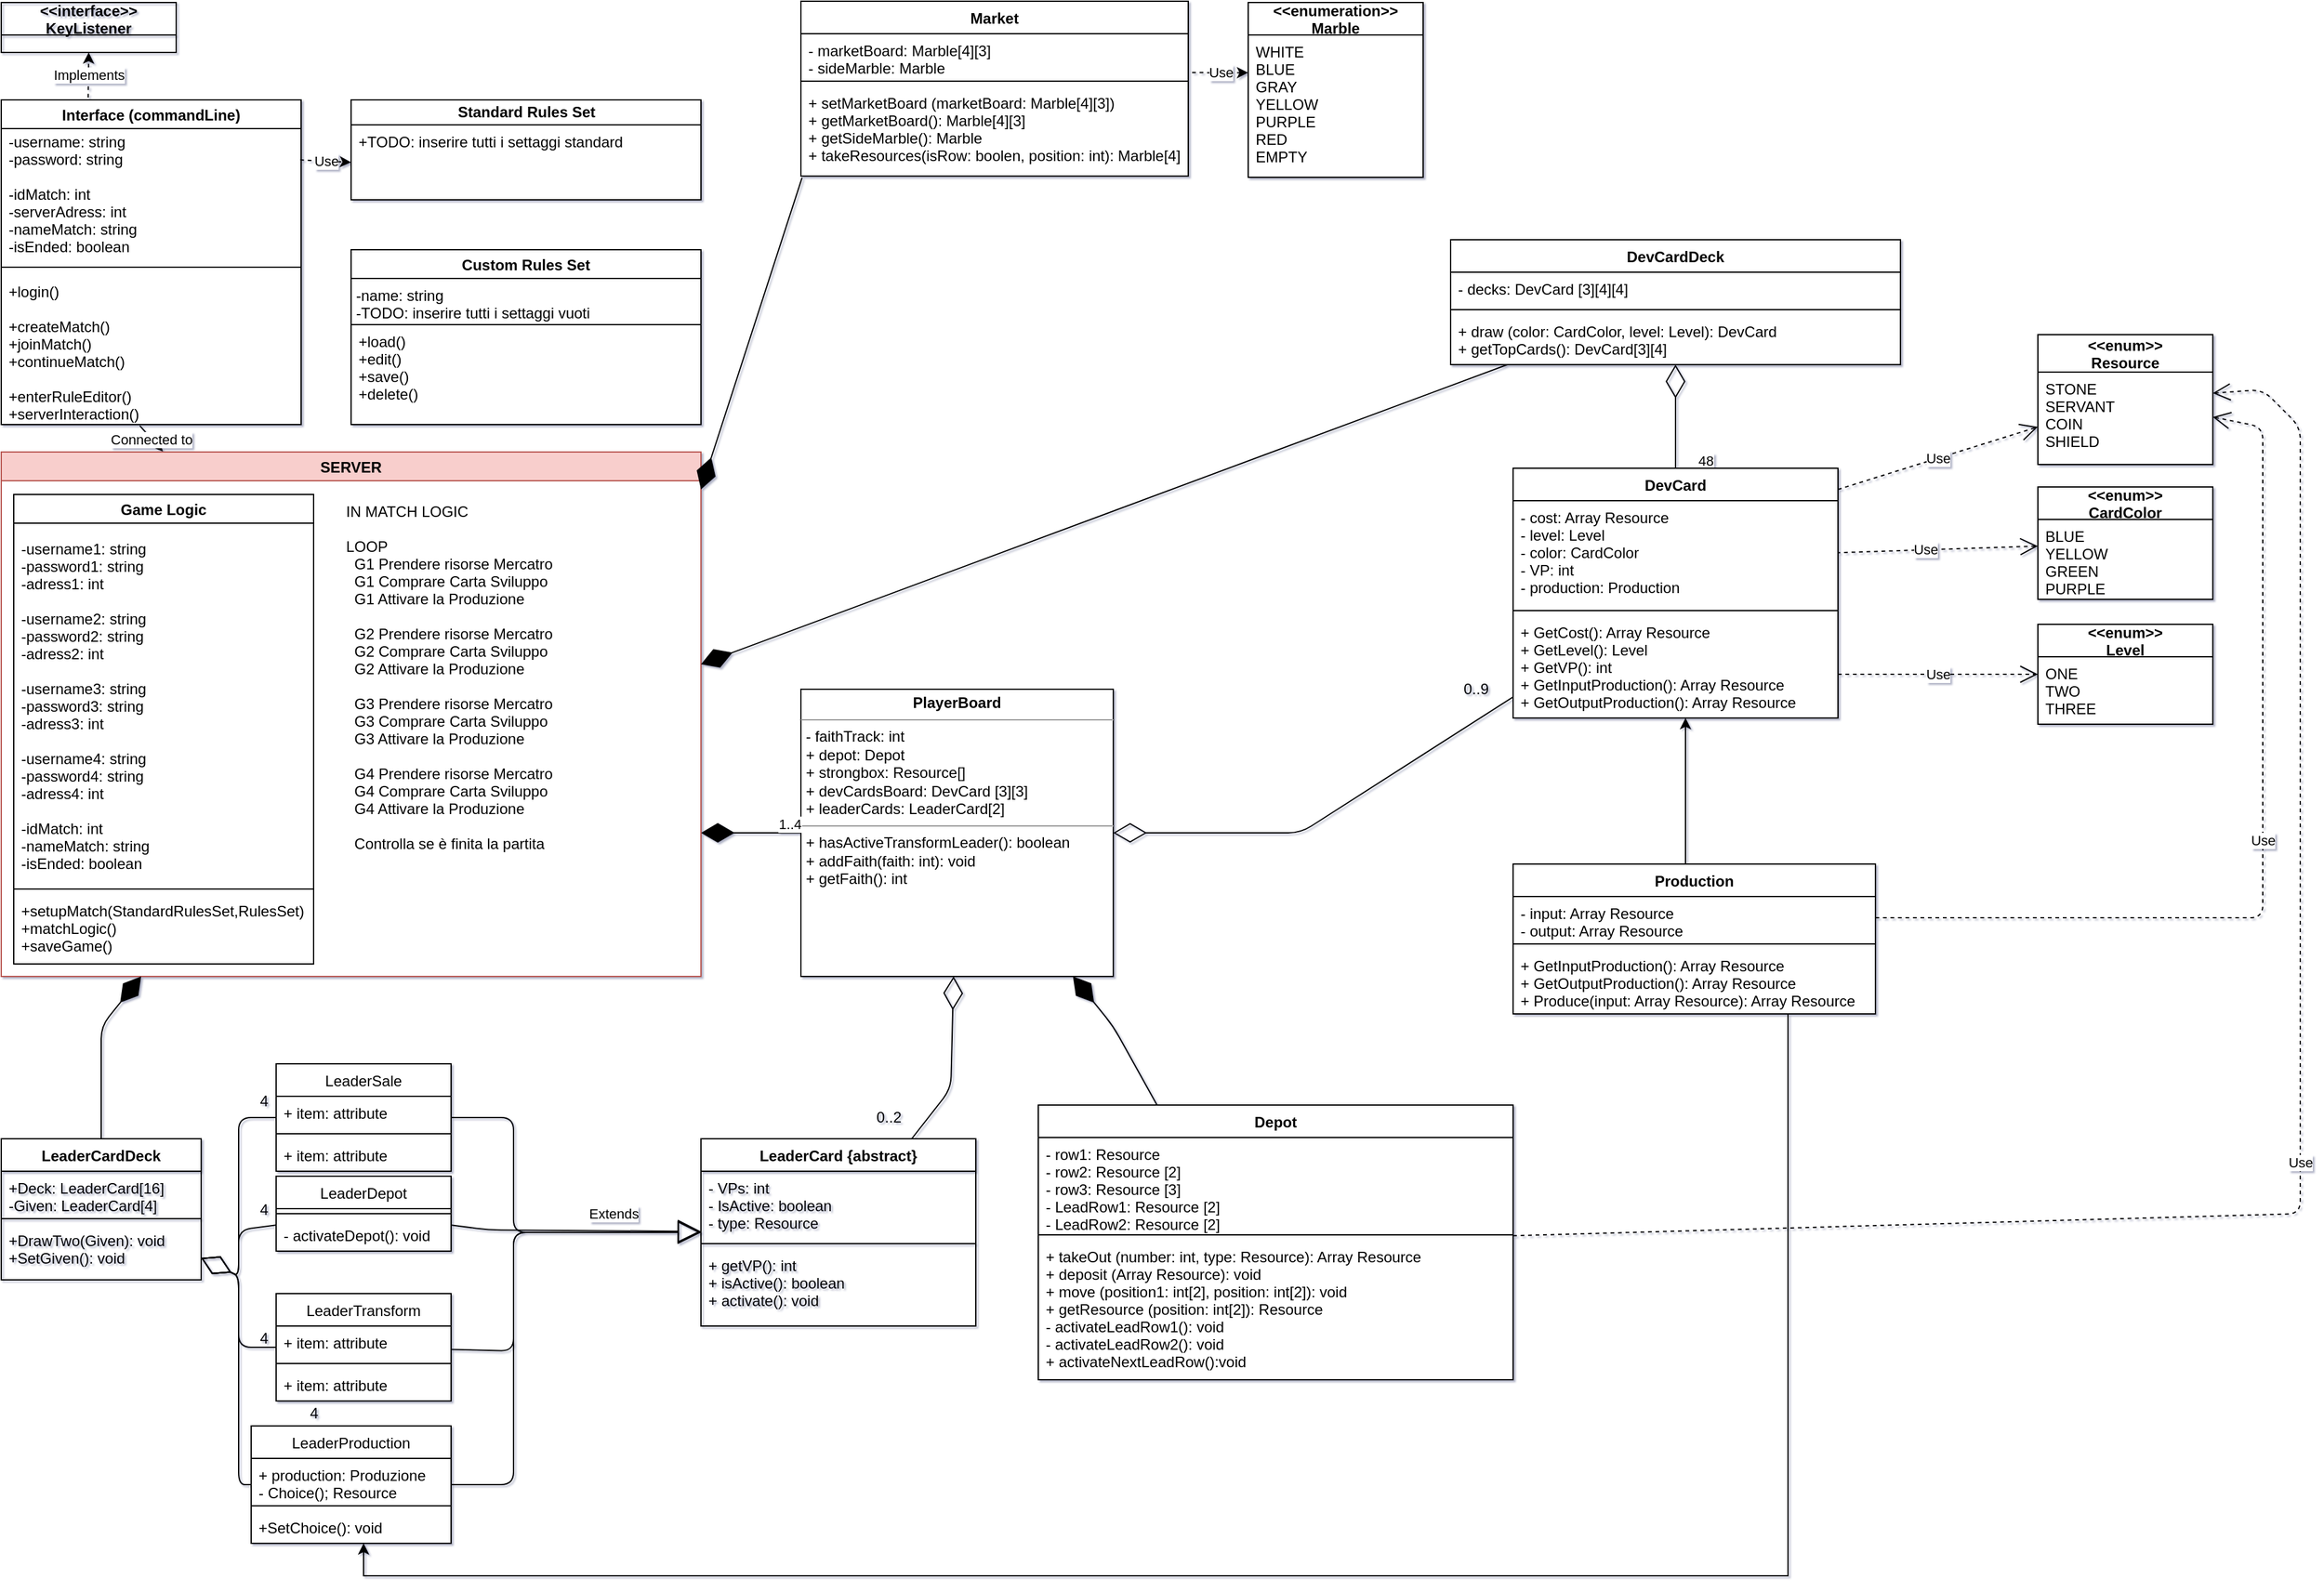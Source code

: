 <mxfile version="14.5.0" type="github">
  <diagram id="C5RBs43oDa-KdzZeNtuy" name="Page-1">
    <mxGraphModel dx="253" dy="762" grid="1" gridSize="10" guides="1" tooltips="1" connect="1" arrows="1" fold="1" page="1" pageScale="1" pageWidth="1169" pageHeight="827" background="#FFFFFF" math="0" shadow="1">
      <root>
        <mxCell id="WIyWlLk6GJQsqaUBKTNV-0" />
        <mxCell id="WIyWlLk6GJQsqaUBKTNV-1" parent="WIyWlLk6GJQsqaUBKTNV-0" />
        <mxCell id="zkfFHV4jXpPFQw0GAbJ--0" value="Market" style="swimlane;fontStyle=1;align=center;verticalAlign=top;childLayout=stackLayout;horizontal=1;startSize=26;horizontalStack=0;resizeParent=1;resizeLast=0;collapsible=1;marginBottom=0;rounded=0;shadow=0;strokeWidth=1;swimlaneFillColor=#ffffff;" parent="WIyWlLk6GJQsqaUBKTNV-1" vertex="1">
          <mxGeometry x="1840" y="39" width="310" height="140" as="geometry">
            <mxRectangle x="220" y="120" width="160" height="26" as="alternateBounds" />
          </mxGeometry>
        </mxCell>
        <mxCell id="zkfFHV4jXpPFQw0GAbJ--1" value="- marketBoard: Marble[4][3]&#xa;- sideMarble: Marble" style="text;align=left;verticalAlign=top;spacingLeft=4;spacingRight=4;overflow=hidden;rotatable=0;points=[[0,0.5],[1,0.5]];portConstraint=eastwest;" parent="zkfFHV4jXpPFQw0GAbJ--0" vertex="1">
          <mxGeometry y="26" width="310" height="34" as="geometry" />
        </mxCell>
        <mxCell id="zkfFHV4jXpPFQw0GAbJ--4" value="" style="line;html=1;strokeWidth=1;align=left;verticalAlign=middle;spacingTop=-1;spacingLeft=3;spacingRight=3;rotatable=0;labelPosition=right;points=[];portConstraint=eastwest;" parent="zkfFHV4jXpPFQw0GAbJ--0" vertex="1">
          <mxGeometry y="60" width="310" height="8" as="geometry" />
        </mxCell>
        <mxCell id="zkfFHV4jXpPFQw0GAbJ--5" value="+ setMarketBoard (marketBoard: Marble[4][3])&#xa;+ getMarketBoard(): Marble[4][3]&#xa;+ getSideMarble(): Marble&#xa;+ takeResources(isRow: boolen, position: int): Marble[4]" style="text;align=left;verticalAlign=top;spacingLeft=4;spacingRight=4;overflow=hidden;rotatable=0;points=[[0,0.5],[1,0.5]];portConstraint=eastwest;" parent="zkfFHV4jXpPFQw0GAbJ--0" vertex="1">
          <mxGeometry y="68" width="310" height="72" as="geometry" />
        </mxCell>
        <mxCell id="3G_JpGnnki6wpbxw6Dh9-0" value="&lt;p style=&quot;margin: 0px ; margin-top: 4px ; text-align: center&quot;&gt;&lt;b&gt;PlayerBoard&lt;/b&gt;&lt;/p&gt;&lt;hr size=&quot;1&quot;&gt;&lt;p style=&quot;margin: 0px ; margin-left: 4px&quot;&gt;- faithTrack: int&lt;/p&gt;&lt;p style=&quot;margin: 0px ; margin-left: 4px&quot;&gt;+ depot: Depot&lt;/p&gt;&lt;p style=&quot;margin: 0px ; margin-left: 4px&quot;&gt;+ strongbox: Resource[]&lt;/p&gt;&lt;p style=&quot;margin: 0px ; margin-left: 4px&quot;&gt;+ devCardsBoard: DevCard [3][3]&lt;/p&gt;&lt;p style=&quot;margin: 0px ; margin-left: 4px&quot;&gt;+ leaderCards: LeaderCard[2]&lt;/p&gt;&lt;hr size=&quot;1&quot;&gt;&lt;p style=&quot;margin: 0px ; margin-left: 4px&quot;&gt;+ hasActiveTransformLeader(): boolean&lt;/p&gt;&lt;p style=&quot;margin: 0px ; margin-left: 4px&quot;&gt;+ addFaith(faith: int): void&lt;br&gt;+ getFaith(): int&lt;/p&gt;" style="verticalAlign=top;align=left;overflow=fill;fontSize=12;fontFamily=Helvetica;html=1;" parent="WIyWlLk6GJQsqaUBKTNV-1" vertex="1">
          <mxGeometry x="1840" y="590" width="250" height="230" as="geometry" />
        </mxCell>
        <mxCell id="35oZMmhd7yD35cJpi1J_-1" value="Standard Rules Set" style="swimlane;html=1;startSize=20;horizontal=1;containerType=tree;newEdgeStyle={&quot;edgeStyle&quot;:&quot;elbowEdgeStyle&quot;,&quot;startArrow&quot;:&quot;none&quot;,&quot;endArrow&quot;:&quot;none&quot;};strokeColor=#000000;swimlaneFillColor=#ffffff;" parent="WIyWlLk6GJQsqaUBKTNV-1" vertex="1">
          <mxGeometry x="1480" y="118" width="280" height="80" as="geometry" />
        </mxCell>
        <mxCell id="s9a0PcFc4wz41X3oclvl-4" value="+TODO: inserire tutti i settaggi standard" style="text;strokeColor=none;fillColor=none;align=left;verticalAlign=top;spacingLeft=4;spacingRight=4;overflow=hidden;rotatable=0;points=[[0,0.5],[1,0.5]];portConstraint=eastwest;" parent="35oZMmhd7yD35cJpi1J_-1" vertex="1">
          <mxGeometry y="20" width="280" height="60" as="geometry" />
        </mxCell>
        <mxCell id="oog7lrOWCa2fzUTYI8c2-10" value="Extends" style="endArrow=block;endSize=16;endFill=0;html=1;" parent="WIyWlLk6GJQsqaUBKTNV-1" source="oog7lrOWCa2fzUTYI8c2-14" target="qD7D_m39awc1MZy7WmdB-0" edge="1">
          <mxGeometry x="0.299" y="14" width="160" relative="1" as="geometry">
            <mxPoint x="1640" y="1025" as="sourcePoint" />
            <mxPoint x="1739.5" y="1070" as="targetPoint" />
            <mxPoint as="offset" />
            <Array as="points">
              <mxPoint x="1590" y="1023" />
            </Array>
          </mxGeometry>
        </mxCell>
        <mxCell id="35oZMmhd7yD35cJpi1J_-7" value="Custom Rules Set" style="swimlane;swimlaneFillColor=#ffffff;startSize=23;swimlaneLine=1;rounded=0;glass=0;sketch=0;perimeterSpacing=1;align=center;" parent="WIyWlLk6GJQsqaUBKTNV-1" vertex="1">
          <mxGeometry x="1480" y="238" width="280" height="140" as="geometry">
            <mxRectangle x="1160" y="280" width="140" height="23" as="alternateBounds" />
          </mxGeometry>
        </mxCell>
        <mxCell id="s9a0PcFc4wz41X3oclvl-5" value="-name: string&lt;br&gt;-TODO: inserire tutti i settaggi vuoti" style="text;align=left;verticalAlign=top;spacingLeft=2;spacingRight=0;overflow=hidden;rotatable=0;points=[[0,0.5],[1,0.5]];portConstraint=eastwest;html=1;whiteSpace=wrap;labelBorderColor=none;labelBackgroundColor=none;textDirection=ltr;labelPosition=center;verticalLabelPosition=middle;shadow=0;" parent="35oZMmhd7yD35cJpi1J_-7" vertex="1">
          <mxGeometry y="23" width="280" height="37" as="geometry" />
        </mxCell>
        <mxCell id="yiOMKS7E3EkovL9F9Eef-10" value="+load()&#xa;+edit()&#xa;+save()&#xa;+delete()" style="text;strokeColor=none;fillColor=none;align=left;verticalAlign=top;spacingLeft=4;spacingRight=4;overflow=hidden;rotatable=0;points=[[0,0.5],[1,0.5]];portConstraint=eastwest;" parent="35oZMmhd7yD35cJpi1J_-7" vertex="1">
          <mxGeometry y="60" width="280" height="70" as="geometry" />
        </mxCell>
        <mxCell id="yiOMKS7E3EkovL9F9Eef-9" value="" style="line;html=1;strokeWidth=1;align=left;verticalAlign=middle;spacingTop=-1;spacingLeft=3;spacingRight=3;rotatable=0;labelPosition=right;points=[];portConstraint=eastwest;" parent="35oZMmhd7yD35cJpi1J_-7" vertex="1">
          <mxGeometry y="56" width="280" height="8" as="geometry" />
        </mxCell>
        <mxCell id="oog7lrOWCa2fzUTYI8c2-11" value="LeaderSale" style="swimlane;fontStyle=0;childLayout=stackLayout;horizontal=1;startSize=26;horizontalStack=0;resizeParent=1;resizeParentMax=0;resizeLast=0;collapsible=1;marginBottom=0;swimlaneFillColor=#ffffff;" parent="WIyWlLk6GJQsqaUBKTNV-1" vertex="1">
          <mxGeometry x="1420" y="890" width="140" height="86" as="geometry" />
        </mxCell>
        <mxCell id="qB0gsq-18giz4WO5CfZz-28" value="+ item: attribute" style="text;strokeColor=none;fillColor=none;align=left;verticalAlign=top;spacingLeft=4;spacingRight=4;overflow=hidden;rotatable=0;points=[[0,0.5],[1,0.5]];portConstraint=eastwest;startSize=26;" parent="oog7lrOWCa2fzUTYI8c2-11" vertex="1">
          <mxGeometry y="26" width="140" height="26" as="geometry" />
        </mxCell>
        <mxCell id="qB0gsq-18giz4WO5CfZz-30" value="" style="line;strokeWidth=1;fillColor=none;align=left;verticalAlign=middle;spacingTop=-1;spacingLeft=3;spacingRight=3;rotatable=0;labelPosition=right;points=[];portConstraint=eastwest;startSize=26;" parent="oog7lrOWCa2fzUTYI8c2-11" vertex="1">
          <mxGeometry y="52" width="140" height="8" as="geometry" />
        </mxCell>
        <mxCell id="qB0gsq-18giz4WO5CfZz-29" value="+ item: attribute" style="text;strokeColor=none;fillColor=none;align=left;verticalAlign=top;spacingLeft=4;spacingRight=4;overflow=hidden;rotatable=0;points=[[0,0.5],[1,0.5]];portConstraint=eastwest;startSize=26;" parent="oog7lrOWCa2fzUTYI8c2-11" vertex="1">
          <mxGeometry y="60" width="140" height="26" as="geometry" />
        </mxCell>
        <mxCell id="6qONtpnG5qTaz_-XZDPJ-0" value="&lt;&lt;enum&gt;&gt;&#xa;Level" style="swimlane;fontStyle=1;childLayout=stackLayout;horizontal=1;startSize=26;horizontalStack=0;resizeParent=1;resizeParentMax=0;resizeLast=0;collapsible=1;marginBottom=0;swimlaneFillColor=#ffffff;" parent="WIyWlLk6GJQsqaUBKTNV-1" vertex="1">
          <mxGeometry x="2830" y="538" width="140" height="80" as="geometry" />
        </mxCell>
        <mxCell id="6qONtpnG5qTaz_-XZDPJ-2" value="ONE&#xa;TWO&#xa;THREE" style="text;strokeColor=none;fillColor=none;align=left;verticalAlign=top;spacingLeft=4;spacingRight=4;overflow=hidden;rotatable=0;points=[[0,0.5],[1,0.5]];portConstraint=eastwest;" parent="6qONtpnG5qTaz_-XZDPJ-0" vertex="1">
          <mxGeometry y="26" width="140" height="54" as="geometry" />
        </mxCell>
        <mxCell id="oog7lrOWCa2fzUTYI8c2-12" value="LeaderProduction" style="swimlane;fontStyle=0;childLayout=stackLayout;horizontal=1;startSize=26;horizontalStack=0;resizeParent=1;resizeParentMax=0;resizeLast=0;collapsible=1;marginBottom=0;swimlaneFillColor=#ffffff;" parent="WIyWlLk6GJQsqaUBKTNV-1" vertex="1">
          <mxGeometry x="1400" y="1180" width="160" height="94" as="geometry" />
        </mxCell>
        <mxCell id="qB0gsq-18giz4WO5CfZz-24" value="+ production: Produzione&#xa;- Choice(); Resource" style="text;strokeColor=none;fillColor=none;align=left;verticalAlign=top;spacingLeft=4;spacingRight=4;overflow=hidden;rotatable=0;points=[[0,0.5],[1,0.5]];portConstraint=eastwest;" parent="oog7lrOWCa2fzUTYI8c2-12" vertex="1">
          <mxGeometry y="26" width="160" height="34" as="geometry" />
        </mxCell>
        <mxCell id="oog7lrOWCa2fzUTYI8c2-26" value="" style="line;strokeWidth=1;fillColor=none;align=left;verticalAlign=middle;spacingTop=-1;spacingLeft=3;spacingRight=3;rotatable=0;labelPosition=right;points=[];portConstraint=eastwest;" parent="oog7lrOWCa2fzUTYI8c2-12" vertex="1">
          <mxGeometry y="60" width="160" height="8" as="geometry" />
        </mxCell>
        <mxCell id="qB0gsq-18giz4WO5CfZz-23" value="+SetChoice(): void" style="text;strokeColor=none;fillColor=none;align=left;verticalAlign=top;spacingLeft=4;spacingRight=4;overflow=hidden;rotatable=0;points=[[0,0.5],[1,0.5]];portConstraint=eastwest;" parent="oog7lrOWCa2fzUTYI8c2-12" vertex="1">
          <mxGeometry y="68" width="160" height="26" as="geometry" />
        </mxCell>
        <mxCell id="6qONtpnG5qTaz_-XZDPJ-4" value="&lt;&lt;enum&gt;&gt;&#xa;CardColor" style="swimlane;fontStyle=1;childLayout=stackLayout;horizontal=1;startSize=26;horizontalStack=0;resizeParent=1;resizeParentMax=0;resizeLast=0;collapsible=1;marginBottom=0;swimlaneFillColor=#ffffff;" parent="WIyWlLk6GJQsqaUBKTNV-1" vertex="1">
          <mxGeometry x="2830" y="428" width="140" height="90" as="geometry" />
        </mxCell>
        <mxCell id="6qONtpnG5qTaz_-XZDPJ-5" value="BLUE&#xa;YELLOW&#xa;GREEN&#xa;PURPLE" style="text;strokeColor=none;fillColor=none;align=left;verticalAlign=top;spacingLeft=4;spacingRight=4;overflow=hidden;rotatable=0;points=[[0,0.5],[1,0.5]];portConstraint=eastwest;" parent="6qONtpnG5qTaz_-XZDPJ-4" vertex="1">
          <mxGeometry y="26" width="140" height="64" as="geometry" />
        </mxCell>
        <mxCell id="oog7lrOWCa2fzUTYI8c2-13" value="LeaderTransform" style="swimlane;fontStyle=0;childLayout=stackLayout;horizontal=1;startSize=26;horizontalStack=0;resizeParent=1;resizeParentMax=0;resizeLast=0;collapsible=1;marginBottom=0;swimlaneFillColor=#ffffff;" parent="WIyWlLk6GJQsqaUBKTNV-1" vertex="1">
          <mxGeometry x="1420" y="1074" width="140" height="86" as="geometry" />
        </mxCell>
        <mxCell id="qB0gsq-18giz4WO5CfZz-35" value="+ item: attribute" style="text;strokeColor=none;fillColor=none;align=left;verticalAlign=top;spacingLeft=4;spacingRight=4;overflow=hidden;rotatable=0;points=[[0,0.5],[1,0.5]];portConstraint=eastwest;startSize=26;" parent="oog7lrOWCa2fzUTYI8c2-13" vertex="1">
          <mxGeometry y="26" width="140" height="26" as="geometry" />
        </mxCell>
        <mxCell id="qB0gsq-18giz4WO5CfZz-32" value="" style="line;strokeWidth=1;fillColor=none;align=left;verticalAlign=middle;spacingTop=-1;spacingLeft=3;spacingRight=3;rotatable=0;labelPosition=right;points=[];portConstraint=eastwest;startSize=26;" parent="oog7lrOWCa2fzUTYI8c2-13" vertex="1">
          <mxGeometry y="52" width="140" height="8" as="geometry" />
        </mxCell>
        <mxCell id="qB0gsq-18giz4WO5CfZz-36" value="+ item: attribute" style="text;strokeColor=none;fillColor=none;align=left;verticalAlign=top;spacingLeft=4;spacingRight=4;overflow=hidden;rotatable=0;points=[[0,0.5],[1,0.5]];portConstraint=eastwest;startSize=26;" parent="oog7lrOWCa2fzUTYI8c2-13" vertex="1">
          <mxGeometry y="60" width="140" height="26" as="geometry" />
        </mxCell>
        <mxCell id="NfzXFvAN2sLwhFyiHCVM-0" value="&lt;&lt;enumeration&gt;&gt;&#xa;Marble" style="swimlane;fontStyle=1;childLayout=stackLayout;horizontal=1;startSize=26;horizontalStack=0;resizeParent=1;resizeParentMax=0;resizeLast=0;collapsible=1;marginBottom=0;swimlaneFillColor=#ffffff;" parent="WIyWlLk6GJQsqaUBKTNV-1" vertex="1">
          <mxGeometry x="2198" y="40" width="140" height="140" as="geometry" />
        </mxCell>
        <mxCell id="NfzXFvAN2sLwhFyiHCVM-3" value="WHITE&#xa;BLUE&#xa;GRAY&#xa;YELLOW&#xa;PURPLE&#xa;RED&#xa;EMPTY" style="text;strokeColor=none;fillColor=none;align=left;verticalAlign=top;spacingLeft=4;spacingRight=4;overflow=hidden;rotatable=0;points=[[0,0.5],[1,0.5]];portConstraint=eastwest;" parent="NfzXFvAN2sLwhFyiHCVM-0" vertex="1">
          <mxGeometry y="26" width="140" height="114" as="geometry" />
        </mxCell>
        <mxCell id="35oZMmhd7yD35cJpi1J_-8" value="Interface (commandLine)" style="swimlane;strokeColor=#000000;swimlaneFillColor=#ffffff;" parent="WIyWlLk6GJQsqaUBKTNV-1" vertex="1">
          <mxGeometry x="1200" y="118" width="240" height="260" as="geometry" />
        </mxCell>
        <mxCell id="s9a0PcFc4wz41X3oclvl-0" value="+login()&#xa;&#xa;+createMatch()&#xa;+joinMatch()&#xa;+continueMatch()&#xa;&#xa;+enterRuleEditor()&#xa;+serverInteraction()" style="text;strokeColor=none;fillColor=none;align=left;verticalAlign=top;spacingLeft=4;spacingRight=4;overflow=hidden;rotatable=0;points=[[0,0.5],[1,0.5]];portConstraint=eastwest;" parent="35oZMmhd7yD35cJpi1J_-8" vertex="1">
          <mxGeometry y="140" width="240" height="120" as="geometry" />
        </mxCell>
        <mxCell id="s9a0PcFc4wz41X3oclvl-2" value="-username: string&#xa;-password: string&#xa;&#xa;-idMatch: int&#xa;-serverAdress: int&#xa;-nameMatch: string&#xa;-isEnded: boolean" style="text;strokeColor=none;fillColor=none;align=left;verticalAlign=top;spacingLeft=4;spacingRight=4;overflow=hidden;rotatable=0;points=[[0,0.5],[1,0.5]];portConstraint=eastwest;" parent="35oZMmhd7yD35cJpi1J_-8" vertex="1">
          <mxGeometry y="20" width="240" height="110" as="geometry" />
        </mxCell>
        <mxCell id="yiOMKS7E3EkovL9F9Eef-12" value="" style="line;html=1;strokeWidth=1;align=left;verticalAlign=middle;spacingTop=-1;spacingLeft=3;spacingRight=3;rotatable=0;labelPosition=right;points=[];portConstraint=eastwest;" parent="35oZMmhd7yD35cJpi1J_-8" vertex="1">
          <mxGeometry y="130" width="240" height="8" as="geometry" />
        </mxCell>
        <mxCell id="oog7lrOWCa2fzUTYI8c2-14" value="LeaderDepot" style="swimlane;fontStyle=0;childLayout=stackLayout;horizontal=1;startSize=26;horizontalStack=0;resizeParent=1;resizeParentMax=0;resizeLast=0;collapsible=1;marginBottom=0;swimlaneFillColor=#ffffff;" parent="WIyWlLk6GJQsqaUBKTNV-1" vertex="1">
          <mxGeometry x="1420" y="980" width="140" height="60" as="geometry" />
        </mxCell>
        <mxCell id="qB0gsq-18giz4WO5CfZz-31" value="" style="line;strokeWidth=1;fillColor=none;align=left;verticalAlign=middle;spacingTop=-1;spacingLeft=3;spacingRight=3;rotatable=0;labelPosition=right;points=[];portConstraint=eastwest;startSize=26;" parent="oog7lrOWCa2fzUTYI8c2-14" vertex="1">
          <mxGeometry y="26" width="140" height="8" as="geometry" />
        </mxCell>
        <mxCell id="qB0gsq-18giz4WO5CfZz-33" value="- activateDepot(): void" style="text;strokeColor=none;fillColor=none;align=left;verticalAlign=top;spacingLeft=4;spacingRight=4;overflow=hidden;rotatable=0;points=[[0,0.5],[1,0.5]];portConstraint=eastwest;startSize=26;" parent="oog7lrOWCa2fzUTYI8c2-14" vertex="1">
          <mxGeometry y="34" width="140" height="26" as="geometry" />
        </mxCell>
        <mxCell id="SAUgXPHbTDug8tTQSV8n-4" style="edgeStyle=orthogonalEdgeStyle;rounded=0;orthogonalLoop=1;jettySize=auto;html=1;" parent="WIyWlLk6GJQsqaUBKTNV-1" source="6qONtpnG5qTaz_-XZDPJ-6" target="oog7lrOWCa2fzUTYI8c2-12" edge="1">
          <mxGeometry relative="1" as="geometry">
            <mxPoint x="1480" y="1300" as="targetPoint" />
            <Array as="points">
              <mxPoint x="2630" y="1300" />
              <mxPoint x="1490" y="1300" />
            </Array>
          </mxGeometry>
        </mxCell>
        <mxCell id="6qONtpnG5qTaz_-XZDPJ-6" value="Production" style="swimlane;fontStyle=1;align=center;verticalAlign=top;childLayout=stackLayout;horizontal=1;startSize=26;horizontalStack=0;resizeParent=1;resizeParentMax=0;resizeLast=0;collapsible=1;marginBottom=0;swimlaneFillColor=#ffffff;" parent="WIyWlLk6GJQsqaUBKTNV-1" vertex="1">
          <mxGeometry x="2410" y="730" width="290" height="120" as="geometry" />
        </mxCell>
        <mxCell id="6qONtpnG5qTaz_-XZDPJ-7" value="- input: Array Resource&#xa;- output: Array Resource" style="text;strokeColor=none;fillColor=none;align=left;verticalAlign=top;spacingLeft=4;spacingRight=4;overflow=hidden;rotatable=0;points=[[0,0.5],[1,0.5]];portConstraint=eastwest;" parent="6qONtpnG5qTaz_-XZDPJ-6" vertex="1">
          <mxGeometry y="26" width="290" height="34" as="geometry" />
        </mxCell>
        <mxCell id="6qONtpnG5qTaz_-XZDPJ-8" value="" style="line;strokeWidth=1;fillColor=none;align=left;verticalAlign=middle;spacingTop=-1;spacingLeft=3;spacingRight=3;rotatable=0;labelPosition=right;points=[];portConstraint=eastwest;" parent="6qONtpnG5qTaz_-XZDPJ-6" vertex="1">
          <mxGeometry y="60" width="290" height="8" as="geometry" />
        </mxCell>
        <mxCell id="6qONtpnG5qTaz_-XZDPJ-9" value="+ GetInputProduction(): Array Resource&#xa;+ GetOutputProduction(): Array Resource&#xa;+ Produce(input: Array Resource): Array Resource" style="text;strokeColor=none;fillColor=none;align=left;verticalAlign=top;spacingLeft=4;spacingRight=4;overflow=hidden;rotatable=0;points=[[0,0.5],[1,0.5]];portConstraint=eastwest;" parent="6qONtpnG5qTaz_-XZDPJ-6" vertex="1">
          <mxGeometry y="68" width="290" height="52" as="geometry" />
        </mxCell>
        <mxCell id="kXcpg0YlyU-LXUACbQBH-1" value="&lt;&lt;enum&gt;&gt;&#xa;Resource" style="swimlane;fontStyle=1;childLayout=stackLayout;horizontal=1;startSize=30;horizontalStack=0;resizeParent=1;resizeParentMax=0;resizeLast=0;collapsible=1;marginBottom=0;swimlaneFillColor=#ffffff;" parent="WIyWlLk6GJQsqaUBKTNV-1" vertex="1">
          <mxGeometry x="2830" y="306" width="140" height="104" as="geometry" />
        </mxCell>
        <mxCell id="kXcpg0YlyU-LXUACbQBH-4" value="STONE&#xa;SERVANT&#xa;COIN&#xa;SHIELD" style="text;strokeColor=none;fillColor=none;align=left;verticalAlign=top;spacingLeft=4;spacingRight=4;overflow=hidden;rotatable=0;points=[[0,0.5],[1,0.5]];portConstraint=eastwest;" parent="kXcpg0YlyU-LXUACbQBH-1" vertex="1">
          <mxGeometry y="30" width="140" height="74" as="geometry" />
        </mxCell>
        <mxCell id="5tt3_I8p8CxLFxKSJom4-4" value="DevCardDeck" style="swimlane;fontStyle=1;align=center;verticalAlign=top;childLayout=stackLayout;horizontal=1;startSize=26;horizontalStack=0;resizeParent=1;resizeParentMax=0;resizeLast=0;collapsible=1;marginBottom=0;swimlaneFillColor=#ffffff;" parent="WIyWlLk6GJQsqaUBKTNV-1" vertex="1">
          <mxGeometry x="2360" y="230" width="360" height="100" as="geometry" />
        </mxCell>
        <mxCell id="5tt3_I8p8CxLFxKSJom4-5" value="- decks: DevCard [3][4][4]" style="text;strokeColor=none;fillColor=none;align=left;verticalAlign=top;spacingLeft=4;spacingRight=4;overflow=hidden;rotatable=0;points=[[0,0.5],[1,0.5]];portConstraint=eastwest;" parent="5tt3_I8p8CxLFxKSJom4-4" vertex="1">
          <mxGeometry y="26" width="360" height="26" as="geometry" />
        </mxCell>
        <mxCell id="5tt3_I8p8CxLFxKSJom4-6" value="" style="line;strokeWidth=1;fillColor=none;align=left;verticalAlign=middle;spacingTop=-1;spacingLeft=3;spacingRight=3;rotatable=0;labelPosition=right;points=[];portConstraint=eastwest;" parent="5tt3_I8p8CxLFxKSJom4-4" vertex="1">
          <mxGeometry y="52" width="360" height="8" as="geometry" />
        </mxCell>
        <mxCell id="5tt3_I8p8CxLFxKSJom4-7" value="+ draw (color: CardColor, level: Level): DevCard&#xa;+ getTopCards(): DevCard[3][4]" style="text;strokeColor=none;fillColor=none;align=left;verticalAlign=top;spacingLeft=4;spacingRight=4;overflow=hidden;rotatable=0;points=[[0,0.5],[1,0.5]];portConstraint=eastwest;" parent="5tt3_I8p8CxLFxKSJom4-4" vertex="1">
          <mxGeometry y="60" width="360" height="40" as="geometry" />
        </mxCell>
        <mxCell id="0VNQlhb-g9pjLVwxSI6Z-0" value="" style="endArrow=diamondThin;endFill=0;endSize=24;html=1;exitX=0.5;exitY=0;exitDx=0;exitDy=0;" parent="WIyWlLk6GJQsqaUBKTNV-1" source="UYXELn-aznjXGJklCHjd-2" target="5tt3_I8p8CxLFxKSJom4-4" edge="1">
          <mxGeometry width="160" relative="1" as="geometry">
            <mxPoint x="2587.644" y="394" as="sourcePoint" />
            <mxPoint x="2030" y="240" as="targetPoint" />
          </mxGeometry>
        </mxCell>
        <mxCell id="PQGHY_DN36D2wZlbmUQ8-0" value="48" style="edgeLabel;html=1;align=center;verticalAlign=middle;resizable=0;points=[];" parent="0VNQlhb-g9pjLVwxSI6Z-0" connectable="0" vertex="1">
          <mxGeometry x="-0.86" y="-1" relative="1" as="geometry">
            <mxPoint x="22.35" as="offset" />
          </mxGeometry>
        </mxCell>
        <mxCell id="0VNQlhb-g9pjLVwxSI6Z-5" value="" style="endArrow=diamondThin;endFill=1;endSize=24;html=1;" parent="WIyWlLk6GJQsqaUBKTNV-1" source="3G_JpGnnki6wpbxw6Dh9-0" edge="1">
          <mxGeometry width="160" relative="1" as="geometry">
            <mxPoint x="2400" y="660" as="sourcePoint" />
            <mxPoint x="1760" y="705" as="targetPoint" />
          </mxGeometry>
        </mxCell>
        <mxCell id="0VNQlhb-g9pjLVwxSI6Z-6" value="1..4" style="edgeLabel;html=1;align=center;verticalAlign=middle;resizable=0;points=[];" parent="0VNQlhb-g9pjLVwxSI6Z-5" connectable="0" vertex="1">
          <mxGeometry x="-0.86" y="3" relative="1" as="geometry">
            <mxPoint x="-4" y="-10.59" as="offset" />
          </mxGeometry>
        </mxCell>
        <mxCell id="yiOMKS7E3EkovL9F9Eef-16" value="&lt;&lt;interface&gt;&gt;&#xa;KeyListener" style="swimlane;fontStyle=1;childLayout=stackLayout;horizontal=1;startSize=26;fillColor=none;horizontalStack=0;resizeParent=1;resizeParentMax=0;resizeLast=0;collapsible=1;marginBottom=0;" parent="WIyWlLk6GJQsqaUBKTNV-1" vertex="1">
          <mxGeometry x="1200" y="40" width="140" height="40" as="geometry" />
        </mxCell>
        <mxCell id="7LExhrsFtb4krhW59dAO-0" value="Depot" style="swimlane;fontStyle=1;align=center;verticalAlign=top;childLayout=stackLayout;horizontal=1;startSize=26;horizontalStack=0;resizeParent=1;resizeParentMax=0;resizeLast=0;collapsible=1;marginBottom=0;swimlaneFillColor=#ffffff;" parent="WIyWlLk6GJQsqaUBKTNV-1" vertex="1">
          <mxGeometry x="2030" y="923" width="380" height="220" as="geometry" />
        </mxCell>
        <mxCell id="7LExhrsFtb4krhW59dAO-1" value="- row1: Resource&#xa;- row2: Resource [2]&#xa;- row3: Resource [3]&#xa;- LeadRow1: Resource [2]&#xa;- LeadRow2: Resource [2]&#xa;&#xa;" style="text;strokeColor=none;fillColor=none;align=left;verticalAlign=top;spacingLeft=4;spacingRight=4;overflow=hidden;rotatable=0;points=[[0,0.5],[1,0.5]];portConstraint=eastwest;" parent="7LExhrsFtb4krhW59dAO-0" vertex="1">
          <mxGeometry y="26" width="380" height="74" as="geometry" />
        </mxCell>
        <mxCell id="7LExhrsFtb4krhW59dAO-2" value="" style="line;strokeWidth=1;fillColor=none;align=left;verticalAlign=middle;spacingTop=-1;spacingLeft=3;spacingRight=3;rotatable=0;labelPosition=right;points=[];portConstraint=eastwest;" parent="7LExhrsFtb4krhW59dAO-0" vertex="1">
          <mxGeometry y="100" width="380" height="8" as="geometry" />
        </mxCell>
        <mxCell id="7LExhrsFtb4krhW59dAO-3" value="+ takeOut (number: int, type: Resource): Array Resource&#xa;+ deposit (Array Resource): void&#xa;+ move (position1: int[2], position: int[2]): void&#xa;+ getResource (position: int[2]): Resource&#xa;- activateLeadRow1(): void&#xa;- activateLeadRow2(): void&#xa;+ activateNextLeadRow():void" style="text;strokeColor=none;fillColor=none;align=left;verticalAlign=top;spacingLeft=4;spacingRight=4;overflow=hidden;rotatable=0;points=[[0,0.5],[1,0.5]];portConstraint=eastwest;" parent="7LExhrsFtb4krhW59dAO-0" vertex="1">
          <mxGeometry y="108" width="380" height="112" as="geometry" />
        </mxCell>
        <mxCell id="yiOMKS7E3EkovL9F9Eef-20" value="" style="endArrow=classic;html=1;entryX=0.5;entryY=1;entryDx=0;entryDy=0;exitX=0.29;exitY=-0.007;exitDx=0;exitDy=0;dashed=1;exitPerimeter=0;" parent="WIyWlLk6GJQsqaUBKTNV-1" source="35oZMmhd7yD35cJpi1J_-8" target="yiOMKS7E3EkovL9F9Eef-16" edge="1">
          <mxGeometry relative="1" as="geometry">
            <mxPoint x="1229" y="130" as="sourcePoint" />
            <mxPoint x="1329" y="130" as="targetPoint" />
          </mxGeometry>
        </mxCell>
        <mxCell id="yiOMKS7E3EkovL9F9Eef-21" value="Implements" style="edgeLabel;resizable=0;html=1;align=center;verticalAlign=middle;" parent="yiOMKS7E3EkovL9F9Eef-20" connectable="0" vertex="1">
          <mxGeometry relative="1" as="geometry" />
        </mxCell>
        <mxCell id="yiOMKS7E3EkovL9F9Eef-22" value="SERVER" style="swimlane;fillColor=#f8cecc;strokeColor=#b85450;swimlaneFillColor=#ffffff;" parent="WIyWlLk6GJQsqaUBKTNV-1" vertex="1">
          <mxGeometry x="1200" y="400" width="560" height="420" as="geometry" />
        </mxCell>
        <mxCell id="yiOMKS7E3EkovL9F9Eef-7" value="IN MATCH LOGIC&#xa;&#xa;LOOP&#xa;  G1 Prendere risorse Mercatro&#xa;  G1 Comprare Carta Sviluppo&#xa;  G1 Attivare la Produzione&#xa;&#xa;  G2 Prendere risorse Mercatro&#xa;  G2 Comprare Carta Sviluppo&#xa;  G2 Attivare la Produzione&#xa;&#xa;  G3 Prendere risorse Mercatro&#xa;  G3 Comprare Carta Sviluppo&#xa;  G3 Attivare la Produzione&#xa;&#xa;  G4 Prendere risorse Mercatro&#xa;  G4 Comprare Carta Sviluppo&#xa;  G4 Attivare la Produzione&#xa;  &#xa;  Controlla se è finita la partita&#xa;" style="text;align=left;verticalAlign=top;spacingLeft=4;spacingRight=4;overflow=hidden;rotatable=0;points=[[0,0.5],[1,0.5]];portConstraint=eastwest;" parent="yiOMKS7E3EkovL9F9Eef-22" vertex="1">
          <mxGeometry x="270" y="34" width="240" height="296" as="geometry" />
        </mxCell>
        <mxCell id="35oZMmhd7yD35cJpi1J_-9" value="Game Logic" style="swimlane;startSize=23;" parent="yiOMKS7E3EkovL9F9Eef-22" vertex="1">
          <mxGeometry x="10" y="34" width="240" height="376" as="geometry" />
        </mxCell>
        <mxCell id="yiOMKS7E3EkovL9F9Eef-13" value="-username1: string&#xa;-password1: string&#xa;-adress1: int&#xa;&#xa;-username2: string&#xa;-password2: string&#xa;-adress2: int&#xa;&#xa;-username3: string&#xa;-password3: string&#xa;-adress3: int&#xa;&#xa;-username4: string&#xa;-password4: string&#xa;-adress4: int&#xa;&#xa;-idMatch: int&#xa;-nameMatch: string&#xa;-isEnded: boolean" style="text;strokeColor=none;fillColor=none;align=left;verticalAlign=top;spacingLeft=4;spacingRight=4;overflow=hidden;rotatable=0;points=[[0,0.5],[1,0.5]];portConstraint=eastwest;" parent="35oZMmhd7yD35cJpi1J_-9" vertex="1">
          <mxGeometry y="30" width="240" height="280" as="geometry" />
        </mxCell>
        <mxCell id="yiOMKS7E3EkovL9F9Eef-14" value="" style="line;html=1;strokeWidth=1;align=left;verticalAlign=middle;spacingTop=-1;spacingLeft=3;spacingRight=3;rotatable=0;labelPosition=right;points=[];portConstraint=eastwest;" parent="35oZMmhd7yD35cJpi1J_-9" vertex="1">
          <mxGeometry y="312" width="240" height="8" as="geometry" />
        </mxCell>
        <mxCell id="yiOMKS7E3EkovL9F9Eef-15" value="+setupMatch(StandardRulesSet,RulesSet)&#xa;+matchLogic()&#xa;+saveGame()&#xa;" style="text;strokeColor=none;align=left;verticalAlign=top;spacingLeft=4;spacingRight=4;overflow=hidden;rotatable=0;points=[[0,0.5],[1,0.5]];portConstraint=eastwest;" parent="35oZMmhd7yD35cJpi1J_-9" vertex="1">
          <mxGeometry y="320" width="240" height="50" as="geometry" />
        </mxCell>
        <mxCell id="yiOMKS7E3EkovL9F9Eef-30" value="" style="endArrow=classic;html=1;entryX=0;entryY=0.265;entryDx=0;entryDy=0;dashed=1;entryPerimeter=0;exitX=1.01;exitY=0.917;exitDx=0;exitDy=0;exitPerimeter=0;" parent="WIyWlLk6GJQsqaUBKTNV-1" source="zkfFHV4jXpPFQw0GAbJ--1" target="NfzXFvAN2sLwhFyiHCVM-3" edge="1">
          <mxGeometry relative="1" as="geometry">
            <mxPoint x="2250" y="-59" as="sourcePoint" />
            <mxPoint x="2260" y="-149" as="targetPoint" />
          </mxGeometry>
        </mxCell>
        <mxCell id="yiOMKS7E3EkovL9F9Eef-31" value="Use" style="edgeLabel;resizable=0;html=1;align=center;verticalAlign=middle;" parent="yiOMKS7E3EkovL9F9Eef-30" connectable="0" vertex="1">
          <mxGeometry relative="1" as="geometry" />
        </mxCell>
        <mxCell id="ixDbQM82O41a-iaO3_Ok-0" value="" style="endArrow=classic;html=1;exitX=0.997;exitY=0.255;exitDx=0;exitDy=0;dashed=1;exitPerimeter=0;entryX=0;entryY=0.5;entryDx=0;entryDy=0;" parent="WIyWlLk6GJQsqaUBKTNV-1" source="s9a0PcFc4wz41X3oclvl-2" target="s9a0PcFc4wz41X3oclvl-4" edge="1">
          <mxGeometry relative="1" as="geometry">
            <mxPoint x="1239" y="180" as="sourcePoint" />
            <mxPoint x="1489" y="220" as="targetPoint" />
          </mxGeometry>
        </mxCell>
        <mxCell id="ixDbQM82O41a-iaO3_Ok-1" value="Use" style="edgeLabel;resizable=0;html=1;align=center;verticalAlign=middle;" parent="ixDbQM82O41a-iaO3_Ok-0" connectable="0" vertex="1">
          <mxGeometry relative="1" as="geometry" />
        </mxCell>
        <mxCell id="kyalHROY1WXBSIkxGTPj-1" value="Use" style="endArrow=open;endSize=12;dashed=1;html=1;" parent="WIyWlLk6GJQsqaUBKTNV-1" source="UYXELn-aznjXGJklCHjd-2" target="kXcpg0YlyU-LXUACbQBH-1" edge="1">
          <mxGeometry width="160" relative="1" as="geometry">
            <mxPoint x="2680" y="413.611" as="sourcePoint" />
            <mxPoint x="1790" y="310" as="targetPoint" />
            <Array as="points">
              <mxPoint x="2670" y="430" />
            </Array>
          </mxGeometry>
        </mxCell>
        <mxCell id="kyalHROY1WXBSIkxGTPj-3" value="Use" style="endArrow=open;endSize=12;dashed=1;html=1;" parent="WIyWlLk6GJQsqaUBKTNV-1" source="UYXELn-aznjXGJklCHjd-2" target="6qONtpnG5qTaz_-XZDPJ-0" edge="1">
          <mxGeometry width="160" relative="1" as="geometry">
            <mxPoint x="2680" y="499.167" as="sourcePoint" />
            <mxPoint x="1680" y="550" as="targetPoint" />
            <Array as="points">
              <mxPoint x="2670" y="578" />
            </Array>
          </mxGeometry>
        </mxCell>
        <mxCell id="kyalHROY1WXBSIkxGTPj-4" value="Use" style="endArrow=open;endSize=12;dashed=1;html=1;exitX=1;exitY=0.5;exitDx=0;exitDy=0;" parent="WIyWlLk6GJQsqaUBKTNV-1" source="UYXELn-aznjXGJklCHjd-3" target="6qONtpnG5qTaz_-XZDPJ-4" edge="1">
          <mxGeometry width="160" relative="1" as="geometry">
            <mxPoint x="2680" y="458.333" as="sourcePoint" />
            <mxPoint x="2240" y="450" as="targetPoint" />
            <Array as="points">
              <mxPoint x="2660" y="481" />
            </Array>
          </mxGeometry>
        </mxCell>
        <mxCell id="kyalHROY1WXBSIkxGTPj-5" style="edgeStyle=orthogonalEdgeStyle;rounded=0;orthogonalLoop=1;jettySize=auto;html=1;" parent="WIyWlLk6GJQsqaUBKTNV-1" edge="1">
          <mxGeometry relative="1" as="geometry">
            <mxPoint x="80" y="525" as="targetPoint" />
            <Array as="points">
              <mxPoint x="10" y="581" />
              <mxPoint x="10" y="525" />
              <mxPoint x="80" y="525" />
            </Array>
          </mxGeometry>
        </mxCell>
        <mxCell id="z_oq6fYV3jepOehVN3SK-1" value="" style="endArrow=classic;html=1;fontColor=#000000;entryX=0.231;entryY=-0.001;entryDx=0;entryDy=0;entryPerimeter=0;exitX=0.462;exitY=1.008;exitDx=0;exitDy=0;exitPerimeter=0;" parent="WIyWlLk6GJQsqaUBKTNV-1" source="s9a0PcFc4wz41X3oclvl-0" target="yiOMKS7E3EkovL9F9Eef-22" edge="1">
          <mxGeometry relative="1" as="geometry">
            <mxPoint x="1320" y="420" as="sourcePoint" />
            <mxPoint x="770" y="430" as="targetPoint" />
          </mxGeometry>
        </mxCell>
        <mxCell id="z_oq6fYV3jepOehVN3SK-2" value="Connected to" style="edgeLabel;resizable=0;html=1;align=center;verticalAlign=middle;" parent="z_oq6fYV3jepOehVN3SK-1" connectable="0" vertex="1">
          <mxGeometry relative="1" as="geometry" />
        </mxCell>
        <mxCell id="uatotxejLEeenUt5TC5e-2" value="" style="endArrow=diamondThin;endFill=1;endSize=24;html=1;exitX=0.003;exitY=1.018;exitDx=0;exitDy=0;exitPerimeter=0;" parent="WIyWlLk6GJQsqaUBKTNV-1" source="zkfFHV4jXpPFQw0GAbJ--5" edge="1">
          <mxGeometry width="160" relative="1" as="geometry">
            <mxPoint x="1870" y="510" as="sourcePoint" />
            <mxPoint x="1760" y="430" as="targetPoint" />
            <Array as="points" />
          </mxGeometry>
        </mxCell>
        <mxCell id="uatotxejLEeenUt5TC5e-4" value="" style="endArrow=diamondThin;endFill=1;endSize=24;html=1;" parent="WIyWlLk6GJQsqaUBKTNV-1" source="5tt3_I8p8CxLFxKSJom4-4" edge="1">
          <mxGeometry width="160" relative="1" as="geometry">
            <mxPoint x="2398.04" y="437.808" as="sourcePoint" />
            <mxPoint x="1760" y="570" as="targetPoint" />
          </mxGeometry>
        </mxCell>
        <mxCell id="qD7D_m39awc1MZy7WmdB-0" value="LeaderCard {abstract}" style="swimlane;fontStyle=1;align=center;verticalAlign=top;childLayout=stackLayout;horizontal=1;startSize=26;horizontalStack=0;resizeParent=1;resizeParentMax=0;resizeLast=0;collapsible=1;marginBottom=0;" parent="WIyWlLk6GJQsqaUBKTNV-1" vertex="1">
          <mxGeometry x="1760" y="950" width="220" height="150" as="geometry" />
        </mxCell>
        <mxCell id="qD7D_m39awc1MZy7WmdB-1" value="- VPs: int&#xa;- IsActive: boolean&#xa;- type: Resource" style="text;strokeColor=none;fillColor=none;align=left;verticalAlign=top;spacingLeft=4;spacingRight=4;overflow=hidden;rotatable=0;points=[[0,0.5],[1,0.5]];portConstraint=eastwest;" parent="qD7D_m39awc1MZy7WmdB-0" vertex="1">
          <mxGeometry y="26" width="220" height="54" as="geometry" />
        </mxCell>
        <mxCell id="qD7D_m39awc1MZy7WmdB-2" value="" style="line;strokeWidth=1;fillColor=none;align=left;verticalAlign=middle;spacingTop=-1;spacingLeft=3;spacingRight=3;rotatable=0;labelPosition=right;points=[];portConstraint=eastwest;" parent="qD7D_m39awc1MZy7WmdB-0" vertex="1">
          <mxGeometry y="80" width="220" height="8" as="geometry" />
        </mxCell>
        <mxCell id="qD7D_m39awc1MZy7WmdB-3" value="+ getVP(): int&#xa;+ isActive(): boolean&#xa;+ activate(): void" style="text;strokeColor=none;fillColor=none;align=left;verticalAlign=top;spacingLeft=4;spacingRight=4;overflow=hidden;rotatable=0;points=[[0,0.5],[1,0.5]];portConstraint=eastwest;" parent="qD7D_m39awc1MZy7WmdB-0" vertex="1">
          <mxGeometry y="88" width="220" height="62" as="geometry" />
        </mxCell>
        <mxCell id="UYXELn-aznjXGJklCHjd-2" value="DevCard" style="swimlane;fontStyle=1;align=center;verticalAlign=top;childLayout=stackLayout;horizontal=1;startSize=26;horizontalStack=0;resizeParent=1;resizeParentMax=0;resizeLast=0;collapsible=1;marginBottom=0;swimlaneFillColor=#ffffff;" parent="WIyWlLk6GJQsqaUBKTNV-1" vertex="1">
          <mxGeometry x="2410" y="413" width="260" height="200" as="geometry" />
        </mxCell>
        <mxCell id="UYXELn-aznjXGJklCHjd-3" value="- cost: Array Resource&#xa;- level: Level&#xa;- color: CardColor&#xa;- VP: int&#xa;- production: Production" style="text;strokeColor=none;fillColor=none;align=left;verticalAlign=top;spacingLeft=4;spacingRight=4;overflow=hidden;rotatable=0;points=[[0,0.5],[1,0.5]];portConstraint=eastwest;" parent="UYXELn-aznjXGJklCHjd-2" vertex="1">
          <mxGeometry y="26" width="260" height="84" as="geometry" />
        </mxCell>
        <mxCell id="UYXELn-aznjXGJklCHjd-4" value="" style="line;strokeWidth=1;fillColor=none;align=left;verticalAlign=middle;spacingTop=-1;spacingLeft=3;spacingRight=3;rotatable=0;labelPosition=right;points=[];portConstraint=eastwest;" parent="UYXELn-aznjXGJklCHjd-2" vertex="1">
          <mxGeometry y="110" width="260" height="8" as="geometry" />
        </mxCell>
        <mxCell id="UYXELn-aznjXGJklCHjd-5" value="+ GetCost(): Array Resource&#xa;+ GetLevel(): Level&#xa;+ GetVP(): int&#xa;+ GetInputProduction(): Array Resource&#xa;+ GetOutputProduction(): Array Resource" style="text;strokeColor=none;fillColor=none;align=left;verticalAlign=top;spacingLeft=4;spacingRight=4;overflow=hidden;rotatable=0;points=[[0,0.5],[1,0.5]];portConstraint=eastwest;" parent="UYXELn-aznjXGJklCHjd-2" vertex="1">
          <mxGeometry y="118" width="260" height="82" as="geometry" />
        </mxCell>
        <mxCell id="SAUgXPHbTDug8tTQSV8n-2" style="edgeStyle=orthogonalEdgeStyle;rounded=0;orthogonalLoop=1;jettySize=auto;html=1;" parent="WIyWlLk6GJQsqaUBKTNV-1" source="6qONtpnG5qTaz_-XZDPJ-6" target="UYXELn-aznjXGJklCHjd-2" edge="1">
          <mxGeometry relative="1" as="geometry">
            <Array as="points">
              <mxPoint x="2548" y="690" />
              <mxPoint x="2548" y="690" />
            </Array>
          </mxGeometry>
        </mxCell>
        <mxCell id="SAUgXPHbTDug8tTQSV8n-5" value="Use" style="endArrow=open;endSize=12;dashed=1;html=1;exitX=1;exitY=0.5;exitDx=0;exitDy=0;" parent="WIyWlLk6GJQsqaUBKTNV-1" source="6qONtpnG5qTaz_-XZDPJ-7" target="kXcpg0YlyU-LXUACbQBH-1" edge="1">
          <mxGeometry width="160" relative="1" as="geometry">
            <mxPoint x="2680" y="566.256" as="sourcePoint" />
            <mxPoint x="3190" y="660" as="targetPoint" />
            <Array as="points">
              <mxPoint x="3010" y="773" />
              <mxPoint x="3010" y="380" />
            </Array>
          </mxGeometry>
        </mxCell>
        <mxCell id="SAUgXPHbTDug8tTQSV8n-9" value="Use" style="endArrow=open;endSize=12;dashed=1;html=1;" parent="WIyWlLk6GJQsqaUBKTNV-1" source="7LExhrsFtb4krhW59dAO-0" target="kXcpg0YlyU-LXUACbQBH-1" edge="1">
          <mxGeometry width="160" relative="1" as="geometry">
            <mxPoint x="2500" y="1039.996" as="sourcePoint" />
            <mxPoint x="3120" y="1040" as="targetPoint" />
            <Array as="points">
              <mxPoint x="3040" y="1010" />
              <mxPoint x="3040" y="380" />
              <mxPoint x="3010" y="350" />
            </Array>
          </mxGeometry>
        </mxCell>
        <mxCell id="XyvYSX9-lgm5ziwBI5H5-5" value="" style="endArrow=diamondThin;endFill=0;endSize=24;html=1;entryX=1;entryY=0.5;entryDx=0;entryDy=0;" parent="WIyWlLk6GJQsqaUBKTNV-1" source="UYXELn-aznjXGJklCHjd-2" target="3G_JpGnnki6wpbxw6Dh9-0" edge="1">
          <mxGeometry width="160" relative="1" as="geometry">
            <mxPoint x="2320" y="600" as="sourcePoint" />
            <mxPoint x="2480" y="600" as="targetPoint" />
            <Array as="points">
              <mxPoint x="2240" y="705" />
            </Array>
          </mxGeometry>
        </mxCell>
        <mxCell id="XyvYSX9-lgm5ziwBI5H5-6" value="0..9" style="text;html=1;align=center;verticalAlign=middle;resizable=0;points=[];autosize=1;" parent="WIyWlLk6GJQsqaUBKTNV-1" vertex="1">
          <mxGeometry x="2360" y="580" width="40" height="20" as="geometry" />
        </mxCell>
        <mxCell id="XyvYSX9-lgm5ziwBI5H5-7" value="" style="endArrow=diamondThin;endFill=0;endSize=24;html=1;" parent="WIyWlLk6GJQsqaUBKTNV-1" source="qD7D_m39awc1MZy7WmdB-0" target="3G_JpGnnki6wpbxw6Dh9-0" edge="1">
          <mxGeometry width="160" relative="1" as="geometry">
            <mxPoint x="2320" y="880" as="sourcePoint" />
            <mxPoint x="2480" y="880" as="targetPoint" />
            <Array as="points">
              <mxPoint x="1960" y="910" />
            </Array>
          </mxGeometry>
        </mxCell>
        <mxCell id="XyvYSX9-lgm5ziwBI5H5-8" value="" style="endArrow=diamondThin;endFill=1;endSize=24;html=1;exitX=0.25;exitY=0;exitDx=0;exitDy=0;" parent="WIyWlLk6GJQsqaUBKTNV-1" source="7LExhrsFtb4krhW59dAO-0" target="3G_JpGnnki6wpbxw6Dh9-0" edge="1">
          <mxGeometry width="160" relative="1" as="geometry">
            <mxPoint x="2320" y="880" as="sourcePoint" />
            <mxPoint x="2480" y="880" as="targetPoint" />
            <Array as="points">
              <mxPoint x="2090" y="860" />
            </Array>
          </mxGeometry>
        </mxCell>
        <mxCell id="XyvYSX9-lgm5ziwBI5H5-9" value="0..2" style="text;html=1;align=center;verticalAlign=middle;resizable=0;points=[];autosize=1;" parent="WIyWlLk6GJQsqaUBKTNV-1" vertex="1">
          <mxGeometry x="1890" y="923" width="40" height="20" as="geometry" />
        </mxCell>
        <mxCell id="qB0gsq-18giz4WO5CfZz-1" value="LeaderCardDeck" style="swimlane;fontStyle=1;align=center;verticalAlign=top;childLayout=stackLayout;horizontal=1;startSize=26;horizontalStack=0;resizeParent=1;resizeParentMax=0;resizeLast=0;collapsible=1;marginBottom=0;" parent="WIyWlLk6GJQsqaUBKTNV-1" vertex="1">
          <mxGeometry x="1200" y="950" width="160" height="113" as="geometry" />
        </mxCell>
        <mxCell id="qB0gsq-18giz4WO5CfZz-2" value="+Deck: LeaderCard[16]&#xa;-Given: LeaderCard[4]&#xa;" style="text;strokeColor=none;fillColor=none;align=left;verticalAlign=top;spacingLeft=4;spacingRight=4;overflow=hidden;rotatable=0;points=[[0,0.5],[1,0.5]];portConstraint=eastwest;" parent="qB0gsq-18giz4WO5CfZz-1" vertex="1">
          <mxGeometry y="26" width="160" height="34" as="geometry" />
        </mxCell>
        <mxCell id="qB0gsq-18giz4WO5CfZz-3" value="" style="line;strokeWidth=1;fillColor=none;align=left;verticalAlign=middle;spacingTop=-1;spacingLeft=3;spacingRight=3;rotatable=0;labelPosition=right;points=[];portConstraint=eastwest;" parent="qB0gsq-18giz4WO5CfZz-1" vertex="1">
          <mxGeometry y="60" width="160" height="8" as="geometry" />
        </mxCell>
        <mxCell id="qB0gsq-18giz4WO5CfZz-4" value="+DrawTwo(Given): void&#xa;+SetGiven(): void" style="text;strokeColor=none;fillColor=none;align=left;verticalAlign=top;spacingLeft=4;spacingRight=4;overflow=hidden;rotatable=0;points=[[0,0.5],[1,0.5]];portConstraint=eastwest;" parent="qB0gsq-18giz4WO5CfZz-1" vertex="1">
          <mxGeometry y="68" width="160" height="45" as="geometry" />
        </mxCell>
        <mxCell id="qB0gsq-18giz4WO5CfZz-6" value="" style="endArrow=diamondThin;endFill=1;endSize=24;html=1;exitX=0.5;exitY=0;exitDx=0;exitDy=0;" parent="WIyWlLk6GJQsqaUBKTNV-1" source="qB0gsq-18giz4WO5CfZz-1" target="yiOMKS7E3EkovL9F9Eef-22" edge="1">
          <mxGeometry width="160" relative="1" as="geometry">
            <mxPoint x="1790" y="860" as="sourcePoint" />
            <mxPoint x="1950" y="860" as="targetPoint" />
            <Array as="points">
              <mxPoint x="1280" y="860" />
            </Array>
          </mxGeometry>
        </mxCell>
        <mxCell id="qB0gsq-18giz4WO5CfZz-7" value="" style="endArrow=diamondThin;endFill=0;endSize=24;html=1;exitX=0;exitY=0.5;exitDx=0;exitDy=0;" parent="WIyWlLk6GJQsqaUBKTNV-1" source="oog7lrOWCa2fzUTYI8c2-11" target="qB0gsq-18giz4WO5CfZz-1" edge="1">
          <mxGeometry width="160" relative="1" as="geometry">
            <mxPoint x="1670" y="960" as="sourcePoint" />
            <mxPoint x="1830" y="960" as="targetPoint" />
            <Array as="points">
              <mxPoint x="1390" y="933" />
              <mxPoint x="1390" y="1060" />
            </Array>
          </mxGeometry>
        </mxCell>
        <mxCell id="qB0gsq-18giz4WO5CfZz-8" value="" style="endArrow=diamondThin;endFill=0;endSize=24;html=1;" parent="WIyWlLk6GJQsqaUBKTNV-1" source="oog7lrOWCa2fzUTYI8c2-12" target="qB0gsq-18giz4WO5CfZz-1" edge="1">
          <mxGeometry width="160" relative="1" as="geometry">
            <mxPoint x="1230" y="1142" as="sourcePoint" />
            <mxPoint x="1390" y="1142" as="targetPoint" />
            <Array as="points">
              <mxPoint x="1390" y="1227" />
              <mxPoint x="1390" y="1060" />
            </Array>
          </mxGeometry>
        </mxCell>
        <mxCell id="qB0gsq-18giz4WO5CfZz-10" value="" style="endArrow=diamondThin;endFill=0;endSize=24;html=1;" parent="WIyWlLk6GJQsqaUBKTNV-1" source="oog7lrOWCa2fzUTYI8c2-13" target="qB0gsq-18giz4WO5CfZz-1" edge="1">
          <mxGeometry width="160" relative="1" as="geometry">
            <mxPoint x="1220" y="1142" as="sourcePoint" />
            <mxPoint x="1360" y="1007" as="targetPoint" />
            <Array as="points">
              <mxPoint x="1390" y="1117" />
              <mxPoint x="1390" y="1060" />
            </Array>
          </mxGeometry>
        </mxCell>
        <mxCell id="qB0gsq-18giz4WO5CfZz-11" value="4" style="text;html=1;align=center;verticalAlign=middle;resizable=0;points=[];autosize=1;" parent="WIyWlLk6GJQsqaUBKTNV-1" vertex="1">
          <mxGeometry x="1400" y="910" width="20" height="20" as="geometry" />
        </mxCell>
        <mxCell id="qB0gsq-18giz4WO5CfZz-12" value="4" style="text;html=1;align=center;verticalAlign=middle;resizable=0;points=[];autosize=1;" parent="WIyWlLk6GJQsqaUBKTNV-1" vertex="1">
          <mxGeometry x="1400" y="996.5" width="20" height="20" as="geometry" />
        </mxCell>
        <mxCell id="qB0gsq-18giz4WO5CfZz-13" value="4" style="text;html=1;align=center;verticalAlign=middle;resizable=0;points=[];autosize=1;" parent="WIyWlLk6GJQsqaUBKTNV-1" vertex="1">
          <mxGeometry x="1400" y="1100" width="20" height="20" as="geometry" />
        </mxCell>
        <mxCell id="qB0gsq-18giz4WO5CfZz-14" value="4" style="text;html=1;align=center;verticalAlign=middle;resizable=0;points=[];autosize=1;" parent="WIyWlLk6GJQsqaUBKTNV-1" vertex="1">
          <mxGeometry x="1440" y="1160" width="20" height="20" as="geometry" />
        </mxCell>
        <mxCell id="qB0gsq-18giz4WO5CfZz-37" value="" style="endArrow=diamondThin;endFill=0;endSize=24;html=1;" parent="WIyWlLk6GJQsqaUBKTNV-1" source="oog7lrOWCa2fzUTYI8c2-14" target="qB0gsq-18giz4WO5CfZz-1" edge="1">
          <mxGeometry width="160" relative="1" as="geometry">
            <mxPoint x="1540" y="940" as="sourcePoint" />
            <mxPoint x="1700" y="940" as="targetPoint" />
            <Array as="points">
              <mxPoint x="1390" y="1023" />
              <mxPoint x="1390" y="1060" />
            </Array>
          </mxGeometry>
        </mxCell>
        <mxCell id="qB0gsq-18giz4WO5CfZz-38" value="" style="endArrow=block;endSize=16;endFill=0;html=1;" parent="WIyWlLk6GJQsqaUBKTNV-1" source="oog7lrOWCa2fzUTYI8c2-13" target="qD7D_m39awc1MZy7WmdB-0" edge="1">
          <mxGeometry width="160" relative="1" as="geometry">
            <mxPoint x="1580" y="1140" as="sourcePoint" />
            <mxPoint x="1740" y="1140" as="targetPoint" />
            <Array as="points">
              <mxPoint x="1610" y="1120" />
              <mxPoint x="1610" y="1025" />
            </Array>
          </mxGeometry>
        </mxCell>
        <mxCell id="qB0gsq-18giz4WO5CfZz-39" value="" style="endArrow=block;endSize=16;endFill=0;html=1;" parent="WIyWlLk6GJQsqaUBKTNV-1" source="oog7lrOWCa2fzUTYI8c2-11" target="qD7D_m39awc1MZy7WmdB-0" edge="1">
          <mxGeometry width="160" relative="1" as="geometry">
            <mxPoint x="1570" y="910" as="sourcePoint" />
            <mxPoint x="1730" y="910" as="targetPoint" />
            <Array as="points">
              <mxPoint x="1610" y="933" />
              <mxPoint x="1610" y="1025" />
            </Array>
          </mxGeometry>
        </mxCell>
        <mxCell id="qB0gsq-18giz4WO5CfZz-41" value="" style="endArrow=block;endSize=16;endFill=0;html=1;" parent="WIyWlLk6GJQsqaUBKTNV-1" source="oog7lrOWCa2fzUTYI8c2-12" target="qD7D_m39awc1MZy7WmdB-0" edge="1">
          <mxGeometry width="160" relative="1" as="geometry">
            <mxPoint x="1580" y="1240" as="sourcePoint" />
            <mxPoint x="1740" y="1240" as="targetPoint" />
            <Array as="points">
              <mxPoint x="1610" y="1227" />
              <mxPoint x="1610" y="1025" />
              <mxPoint x="1680" y="1025" />
              <mxPoint x="1690" y="1025" />
            </Array>
          </mxGeometry>
        </mxCell>
      </root>
    </mxGraphModel>
  </diagram>
</mxfile>
